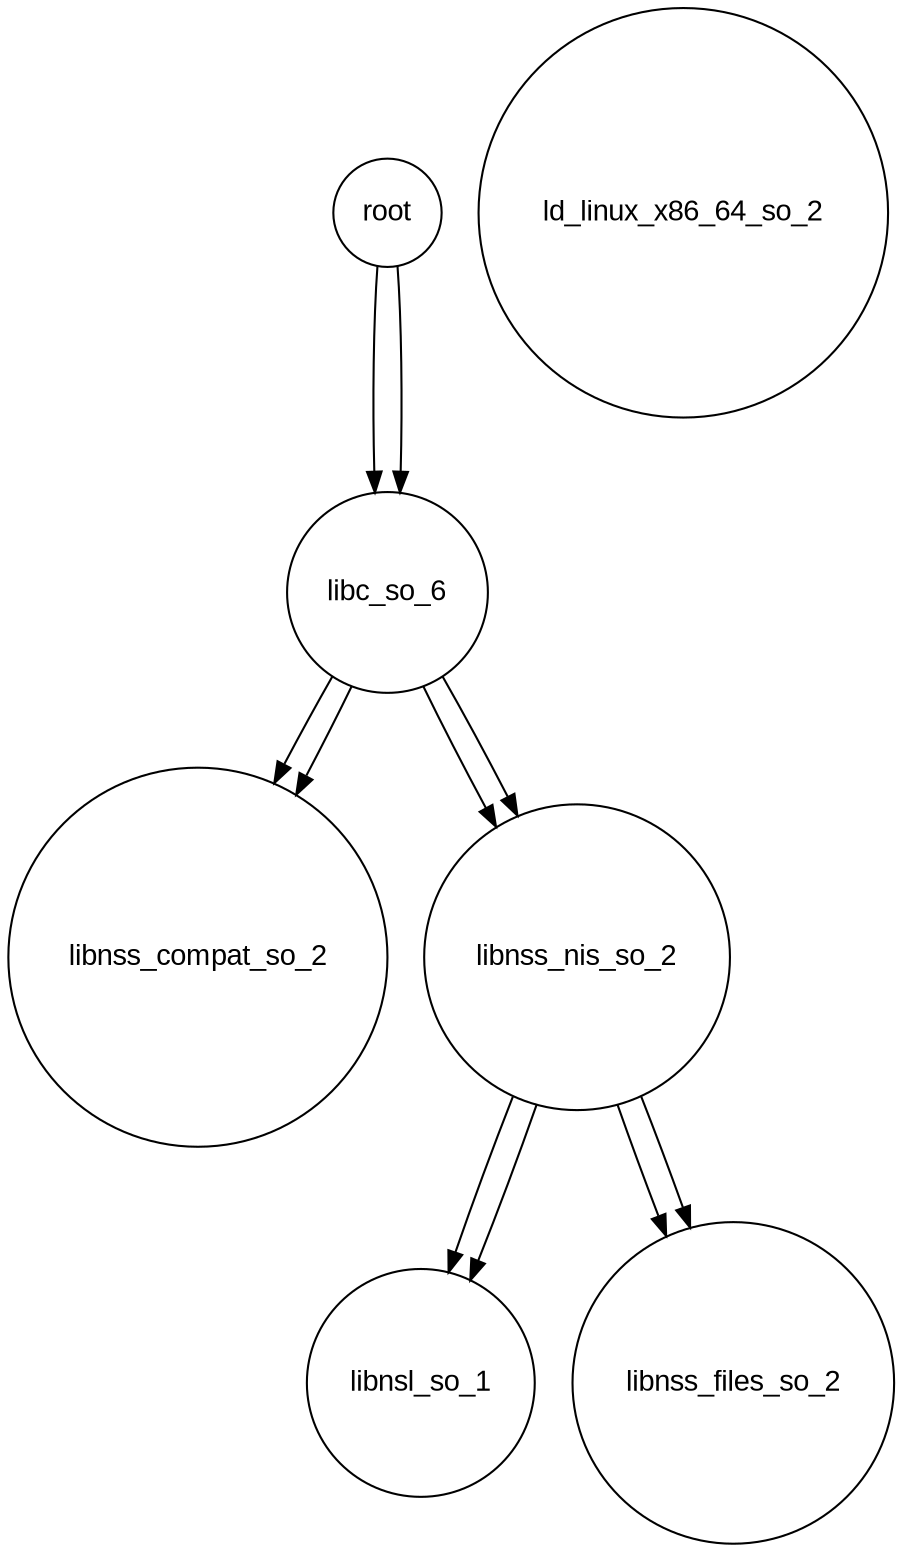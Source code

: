 digraph D {

node [fontname="Arial"];

root [shape=circle]
ld_linux_x86_64_so_2 [shape=circle]
libc_so_6 [shape=circle]
libnss_compat_so_2 [shape=circle]
libnss_nis_so_2 [shape=circle]
libnsl_so_1 [shape=circle]
libnss_files_so_2 [shape=circle]
root -> libc_so_6
root -> libc_so_6
libc_so_6 -> libnss_compat_so_2
libc_so_6 -> libnss_compat_so_2
libc_so_6 -> libnss_nis_so_2
libc_so_6 -> libnss_nis_so_2
libnss_nis_so_2 -> libnsl_so_1
libnss_nis_so_2 -> libnsl_so_1
libnss_nis_so_2 -> libnss_files_so_2
libnss_nis_so_2 -> libnss_files_so_2

}

